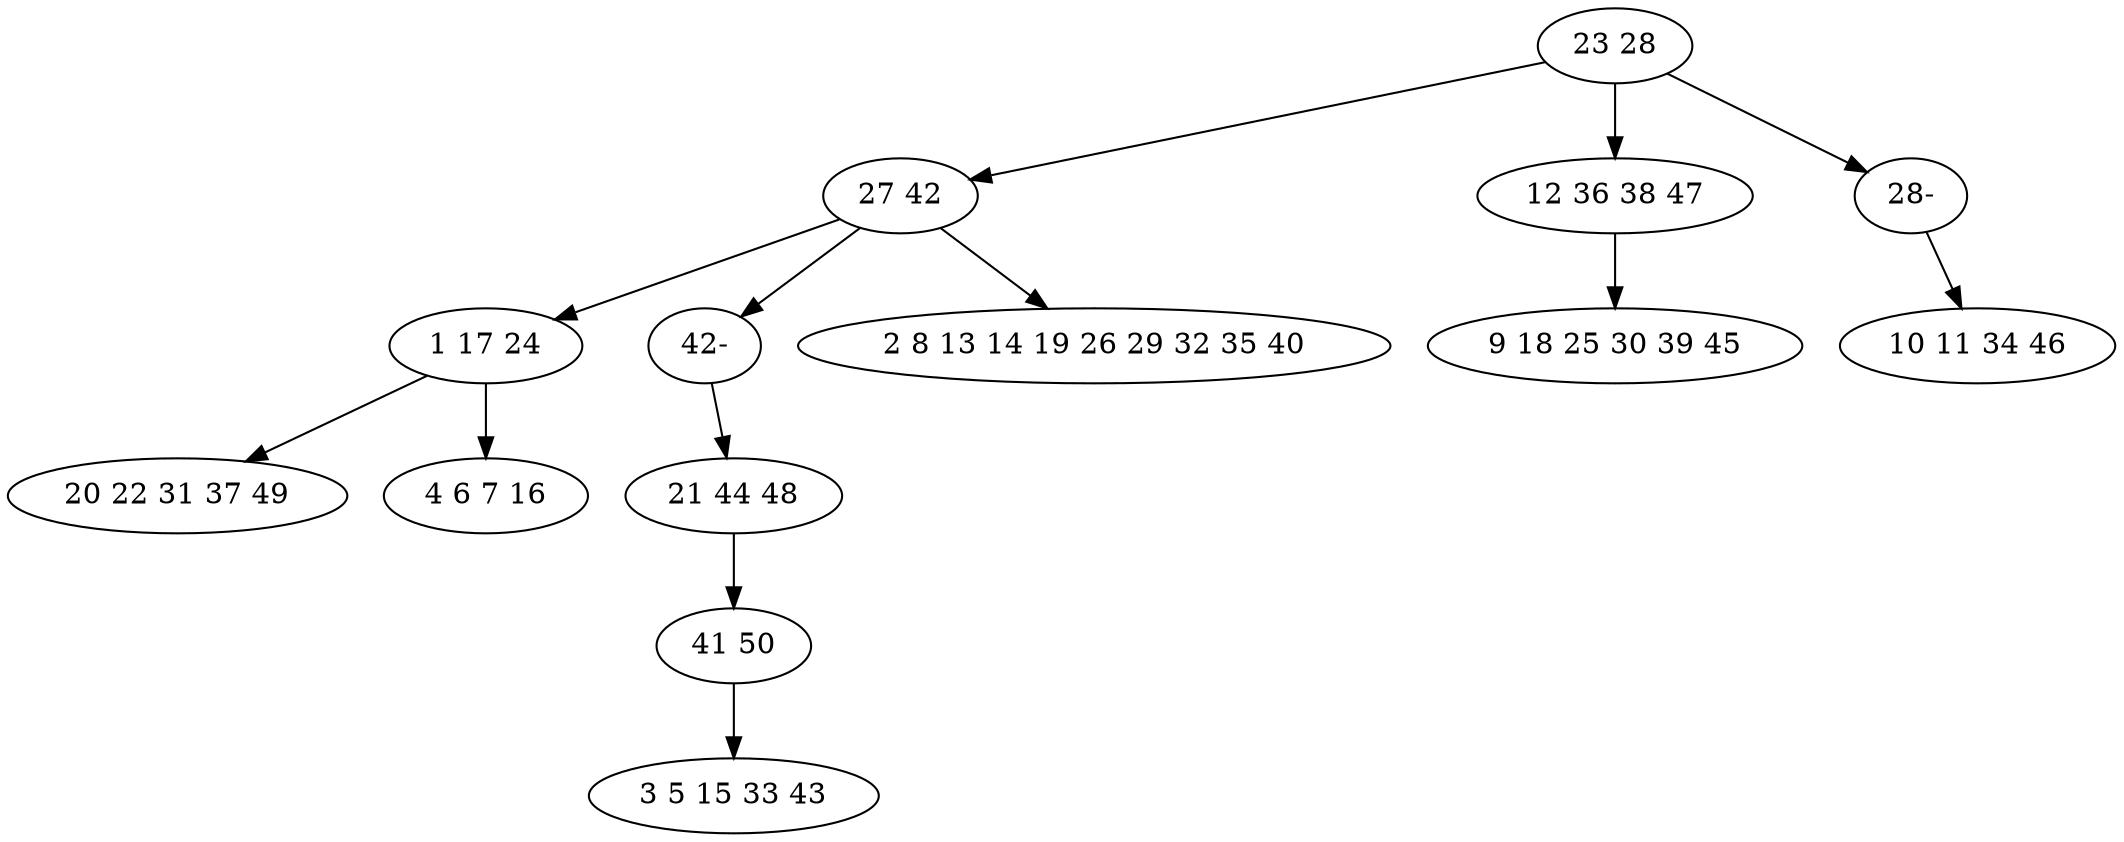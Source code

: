 digraph true_tree {
	"0" -> "1"
	"1" -> "2"
	"0" -> "3"
	"1" -> "13"
	"2" -> "5"
	"4" -> "6"
	"3" -> "7"
	"1" -> "8"
	"6" -> "9"
	"0" -> "12"
	"2" -> "11"
	"12" -> "10"
	"13" -> "4"
	"0" [label="23 28"];
	"1" [label="27 42"];
	"2" [label="1 17 24"];
	"3" [label="12 36 38 47"];
	"4" [label="21 44 48"];
	"5" [label="20 22 31 37 49"];
	"6" [label="41 50"];
	"7" [label="9 18 25 30 39 45"];
	"8" [label="2 8 13 14 19 26 29 32 35 40"];
	"9" [label="3 5 15 33 43"];
	"10" [label="10 11 34 46"];
	"11" [label="4 6 7 16"];
	"12" [label="28-"];
	"13" [label="42-"];
}
